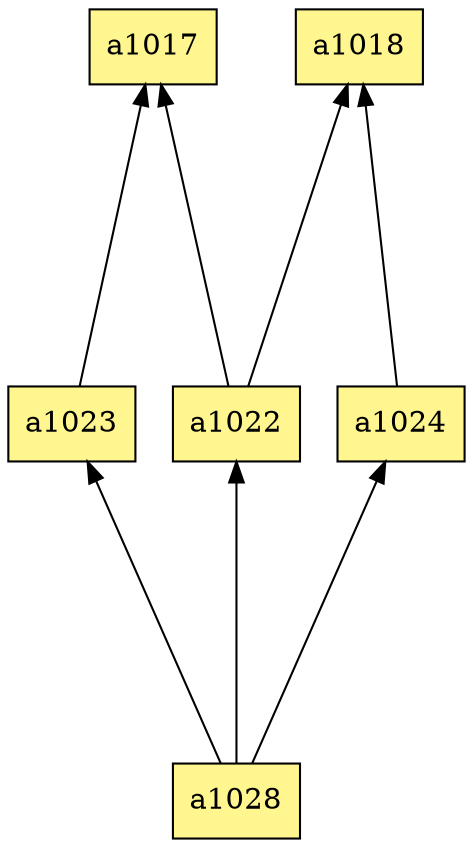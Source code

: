 digraph G {
rankdir=BT;ranksep="2.0";
"a1023" [shape=record,fillcolor=khaki1,style=filled,label="{a1023}"];
"a1022" [shape=record,fillcolor=khaki1,style=filled,label="{a1022}"];
"a1024" [shape=record,fillcolor=khaki1,style=filled,label="{a1024}"];
"a1028" [shape=record,fillcolor=khaki1,style=filled,label="{a1028}"];
"a1017" [shape=record,fillcolor=khaki1,style=filled,label="{a1017}"];
"a1018" [shape=record,fillcolor=khaki1,style=filled,label="{a1018}"];
"a1023" -> "a1017"
"a1022" -> "a1017"
"a1022" -> "a1018"
"a1024" -> "a1018"
"a1028" -> "a1024"
"a1028" -> "a1023"
"a1028" -> "a1022"
}